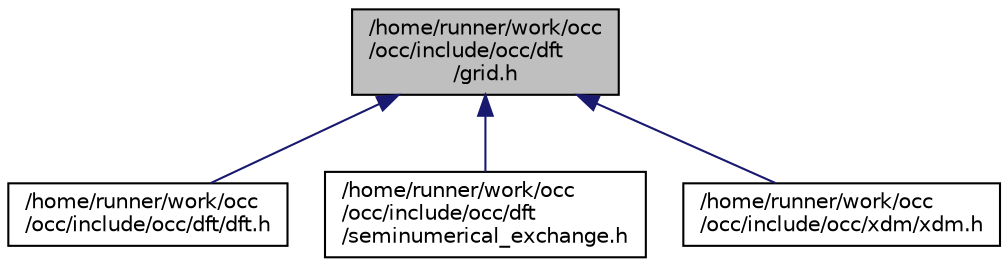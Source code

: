 digraph "/home/runner/work/occ/occ/include/occ/dft/grid.h"
{
 // LATEX_PDF_SIZE
  bgcolor="transparent";
  edge [fontname="Helvetica",fontsize="10",labelfontname="Helvetica",labelfontsize="10"];
  node [fontname="Helvetica",fontsize="10",shape=record];
  Node1 [label="/home/runner/work/occ\l/occ/include/occ/dft\l/grid.h",height=0.2,width=0.4,color="black", fillcolor="grey75", style="filled", fontcolor="black",tooltip=" "];
  Node1 -> Node2 [dir="back",color="midnightblue",fontsize="10",style="solid",fontname="Helvetica"];
  Node2 [label="/home/runner/work/occ\l/occ/include/occ/dft/dft.h",height=0.2,width=0.4,color="black",URL="$dft_8h.html",tooltip=" "];
  Node1 -> Node3 [dir="back",color="midnightblue",fontsize="10",style="solid",fontname="Helvetica"];
  Node3 [label="/home/runner/work/occ\l/occ/include/occ/dft\l/seminumerical_exchange.h",height=0.2,width=0.4,color="black",URL="$seminumerical__exchange_8h.html",tooltip=" "];
  Node1 -> Node4 [dir="back",color="midnightblue",fontsize="10",style="solid",fontname="Helvetica"];
  Node4 [label="/home/runner/work/occ\l/occ/include/occ/xdm/xdm.h",height=0.2,width=0.4,color="black",URL="$xdm_8h.html",tooltip=" "];
}
